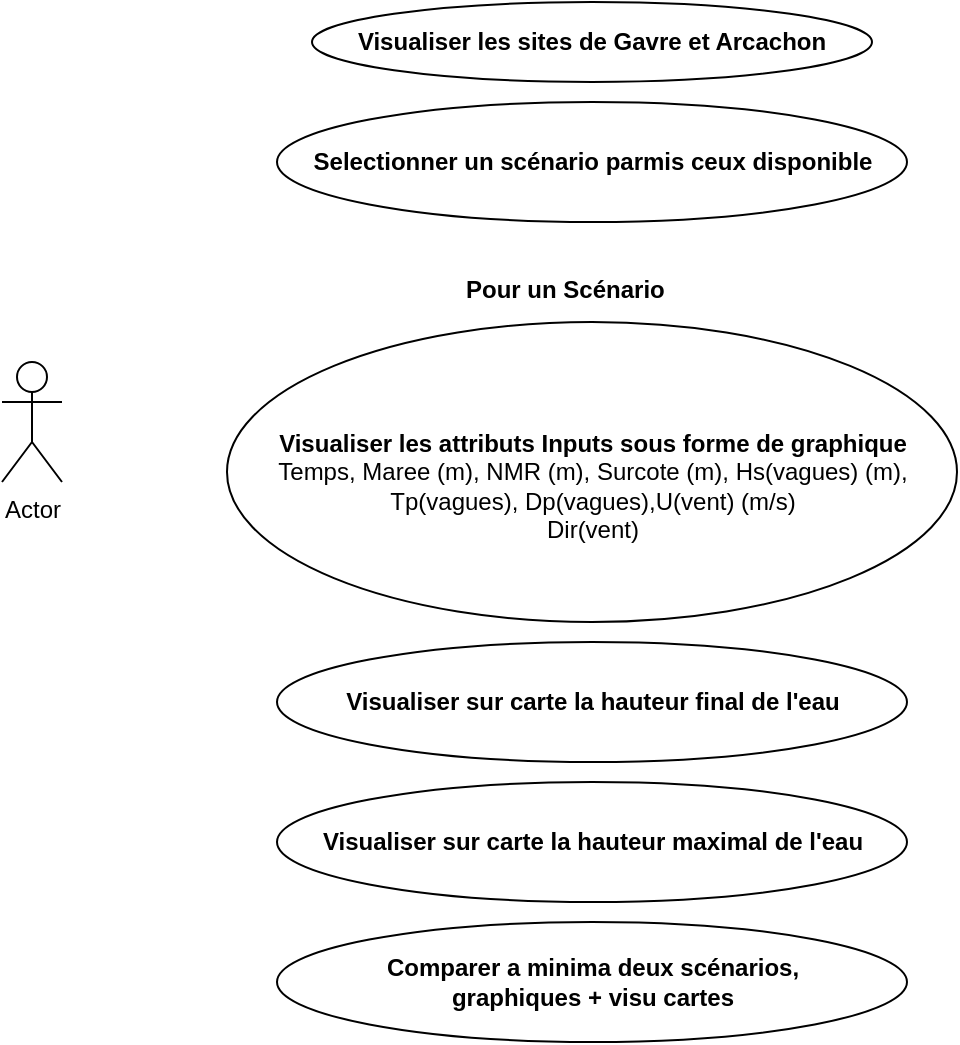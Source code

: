 <mxfile version="21.0.10" type="github" pages="5">
  <diagram id="yPDn8Lph00N95JW0atBV" name="user">
    <mxGraphModel dx="1733" dy="391" grid="1" gridSize="10" guides="1" tooltips="1" connect="1" arrows="1" fold="1" page="1" pageScale="1" pageWidth="827" pageHeight="1169" math="0" shadow="0">
      <root>
        <mxCell id="0" />
        <mxCell id="1" parent="0" />
        <mxCell id="eLYtYys3gFhz9bifagLl-1" value="Actor" style="shape=umlActor;verticalLabelPosition=bottom;verticalAlign=top;html=1;outlineConnect=0;" parent="1" vertex="1">
          <mxGeometry x="-780" y="210" width="30" height="60" as="geometry" />
        </mxCell>
        <mxCell id="Nc5_KZlm4uyUPGM0GwBJ-1" value="&lt;b&gt;Visualiser les sites de Gavre et Arcachon&lt;/b&gt;" style="ellipse;whiteSpace=wrap;html=1;" parent="1" vertex="1">
          <mxGeometry x="-625" y="30" width="280" height="40" as="geometry" />
        </mxCell>
        <mxCell id="z-hk673n-tnqEPXCckuk-1" value="&lt;b&gt;Selectionner un scénario parmis ceux disponible&lt;/b&gt;" style="ellipse;whiteSpace=wrap;html=1;" parent="1" vertex="1">
          <mxGeometry x="-642.5" y="80" width="315" height="60" as="geometry" />
        </mxCell>
        <mxCell id="z-hk673n-tnqEPXCckuk-2" value="&lt;div&gt;&lt;br&gt;&lt;/div&gt;&lt;div&gt;&lt;b&gt;Visualiser les attributs Inputs sous forme de graphique &lt;/b&gt;&lt;br&gt;&lt;/div&gt;&lt;div&gt;Temps, Maree (m), NMR (m), Surcote (m), Hs(vagues) (m), Tp(vagues), Dp(vagues),U(vent) (m/s)&lt;br&gt;Dir(vent)&lt;br&gt;&lt;/div&gt;" style="ellipse;whiteSpace=wrap;html=1;" parent="1" vertex="1">
          <mxGeometry x="-667.5" y="190" width="365" height="150" as="geometry" />
        </mxCell>
        <mxCell id="z-hk673n-tnqEPXCckuk-3" value="&lt;div&gt;&lt;b&gt;Visualiser sur carte la hauteur final de l&#39;eau &lt;/b&gt;&lt;/div&gt;" style="ellipse;whiteSpace=wrap;html=1;" parent="1" vertex="1">
          <mxGeometry x="-642.5" y="350" width="315" height="60" as="geometry" />
        </mxCell>
        <mxCell id="z-hk673n-tnqEPXCckuk-4" value="&lt;div&gt;&lt;b&gt;Visualiser sur carte la hauteur maximal de l&#39;eau &lt;/b&gt;&lt;/div&gt;" style="ellipse;whiteSpace=wrap;html=1;" parent="1" vertex="1">
          <mxGeometry x="-642.5" y="420" width="315" height="60" as="geometry" />
        </mxCell>
        <mxCell id="z-hk673n-tnqEPXCckuk-5" value="&lt;div&gt;&lt;b&gt;Pour un Scénario&lt;/b&gt;&lt;/div&gt;" style="text;whiteSpace=wrap;html=1;" parent="1" vertex="1">
          <mxGeometry x="-550" y="160" width="130" height="40" as="geometry" />
        </mxCell>
        <mxCell id="z-hk673n-tnqEPXCckuk-6" value="&lt;div&gt;&lt;b&gt;Comparer a minima deux scénarios,&lt;/b&gt;&lt;/div&gt;&lt;div&gt;&lt;b&gt;graphiques + visu cartes&lt;br&gt;&lt;/b&gt;&lt;/div&gt;" style="ellipse;whiteSpace=wrap;html=1;" parent="1" vertex="1">
          <mxGeometry x="-642.5" y="490" width="315" height="60" as="geometry" />
        </mxCell>
      </root>
    </mxGraphModel>
  </diagram>
  <diagram id="C5RBs43oDa-KdzZeNtuy" name="class">
    <mxGraphModel dx="1733" dy="391" grid="1" gridSize="10" guides="1" tooltips="1" connect="1" arrows="1" fold="1" page="1" pageScale="1" pageWidth="827" pageHeight="1169" math="0" shadow="0">
      <root>
        <mxCell id="WIyWlLk6GJQsqaUBKTNV-0" />
        <mxCell id="WIyWlLk6GJQsqaUBKTNV-1" parent="WIyWlLk6GJQsqaUBKTNV-0" />
        <mxCell id="DztwkjnsRrXzU0sbATDb-0" value="OLViewer" style="swimlane;fontStyle=1;align=center;verticalAlign=top;childLayout=stackLayout;horizontal=1;startSize=26;horizontalStack=0;resizeParent=1;resizeParentMax=0;resizeLast=0;collapsible=1;marginBottom=0;whiteSpace=wrap;html=1;" parent="WIyWlLk6GJQsqaUBKTNV-1" vertex="1">
          <mxGeometry x="-790" y="30" width="160" height="190" as="geometry" />
        </mxCell>
        <mxCell id="DztwkjnsRrXzU0sbATDb-5" value="&lt;div&gt;+ width&lt;br&gt;&lt;/div&gt;&lt;div&gt;&lt;br&gt;&lt;/div&gt;" style="text;strokeColor=none;fillColor=none;align=left;verticalAlign=top;spacingLeft=4;spacingRight=4;overflow=hidden;rotatable=0;points=[[0,0.5],[1,0.5]];portConstraint=eastwest;whiteSpace=wrap;html=1;" parent="DztwkjnsRrXzU0sbATDb-0" vertex="1">
          <mxGeometry y="26" width="160" height="26" as="geometry" />
        </mxCell>
        <mxCell id="DztwkjnsRrXzU0sbATDb-6" value="&lt;div&gt;+ height&lt;/div&gt;&lt;div&gt;&lt;br&gt;&lt;/div&gt;" style="text;strokeColor=none;fillColor=none;align=left;verticalAlign=top;spacingLeft=4;spacingRight=4;overflow=hidden;rotatable=0;points=[[0,0.5],[1,0.5]];portConstraint=eastwest;whiteSpace=wrap;html=1;" parent="DztwkjnsRrXzU0sbATDb-0" vertex="1">
          <mxGeometry y="52" width="160" height="26" as="geometry" />
        </mxCell>
        <mxCell id="DztwkjnsRrXzU0sbATDb-7" value="&lt;div&gt;+ center&lt;br&gt;&lt;/div&gt;&lt;div&gt;&lt;br&gt;&lt;/div&gt;" style="text;strokeColor=none;fillColor=none;align=left;verticalAlign=top;spacingLeft=4;spacingRight=4;overflow=hidden;rotatable=0;points=[[0,0.5],[1,0.5]];portConstraint=eastwest;whiteSpace=wrap;html=1;" parent="DztwkjnsRrXzU0sbATDb-0" vertex="1">
          <mxGeometry y="78" width="160" height="26" as="geometry" />
        </mxCell>
        <mxCell id="DztwkjnsRrXzU0sbATDb-8" value="&lt;div&gt;+ zoom&lt;br&gt;&lt;/div&gt;&lt;div&gt;&lt;br&gt;&lt;/div&gt;" style="text;strokeColor=none;fillColor=none;align=left;verticalAlign=top;spacingLeft=4;spacingRight=4;overflow=hidden;rotatable=0;points=[[0,0.5],[1,0.5]];portConstraint=eastwest;whiteSpace=wrap;html=1;" parent="DztwkjnsRrXzU0sbATDb-0" vertex="1">
          <mxGeometry y="104" width="160" height="26" as="geometry" />
        </mxCell>
        <mxCell id="DztwkjnsRrXzU0sbATDb-1" value="&lt;div&gt;+ style&lt;br&gt;&lt;/div&gt;&lt;div&gt;&lt;br&gt;&lt;/div&gt;" style="text;strokeColor=none;fillColor=none;align=left;verticalAlign=top;spacingLeft=4;spacingRight=4;overflow=hidden;rotatable=0;points=[[0,0.5],[1,0.5]];portConstraint=eastwest;whiteSpace=wrap;html=1;" parent="DztwkjnsRrXzU0sbATDb-0" vertex="1">
          <mxGeometry y="130" width="160" height="26" as="geometry" />
        </mxCell>
        <mxCell id="DztwkjnsRrXzU0sbATDb-2" value="" style="line;strokeWidth=1;fillColor=none;align=left;verticalAlign=middle;spacingTop=-1;spacingLeft=3;spacingRight=3;rotatable=0;labelPosition=right;points=[];portConstraint=eastwest;strokeColor=inherit;" parent="DztwkjnsRrXzU0sbATDb-0" vertex="1">
          <mxGeometry y="156" width="160" height="8" as="geometry" />
        </mxCell>
        <mxCell id="DztwkjnsRrXzU0sbATDb-3" value="- initOL" style="text;strokeColor=none;fillColor=none;align=left;verticalAlign=top;spacingLeft=4;spacingRight=4;overflow=hidden;rotatable=0;points=[[0,0.5],[1,0.5]];portConstraint=eastwest;whiteSpace=wrap;html=1;" parent="DztwkjnsRrXzU0sbATDb-0" vertex="1">
          <mxGeometry y="164" width="160" height="26" as="geometry" />
        </mxCell>
        <mxCell id="DztwkjnsRrXzU0sbATDb-9" value="VTController" style="swimlane;fontStyle=1;align=center;verticalAlign=top;childLayout=stackLayout;horizontal=1;startSize=26;horizontalStack=0;resizeParent=1;resizeParentMax=0;resizeLast=0;collapsible=1;marginBottom=0;whiteSpace=wrap;html=1;" parent="WIyWlLk6GJQsqaUBKTNV-1" vertex="1">
          <mxGeometry x="-610" y="30" width="160" height="268" as="geometry" />
        </mxCell>
        <mxCell id="DztwkjnsRrXzU0sbATDb-13" value="&lt;div&gt;+ width&lt;br&gt;&lt;/div&gt;&lt;div&gt;&lt;br&gt;&lt;/div&gt;" style="text;strokeColor=none;fillColor=none;align=left;verticalAlign=top;spacingLeft=4;spacingRight=4;overflow=hidden;rotatable=0;points=[[0,0.5],[1,0.5]];portConstraint=eastwest;whiteSpace=wrap;html=1;" parent="DztwkjnsRrXzU0sbATDb-9" vertex="1">
          <mxGeometry y="26" width="160" height="26" as="geometry" />
        </mxCell>
        <mxCell id="DztwkjnsRrXzU0sbATDb-17" value="&lt;div&gt;+ height&lt;/div&gt;&lt;div&gt;&lt;br&gt;&lt;/div&gt;" style="text;strokeColor=none;fillColor=none;align=left;verticalAlign=top;spacingLeft=4;spacingRight=4;overflow=hidden;rotatable=0;points=[[0,0.5],[1,0.5]];portConstraint=eastwest;whiteSpace=wrap;html=1;" parent="DztwkjnsRrXzU0sbATDb-9" vertex="1">
          <mxGeometry y="52" width="160" height="26" as="geometry" />
        </mxCell>
        <mxCell id="DztwkjnsRrXzU0sbATDb-16" value="&lt;div&gt;+ center&lt;br&gt;&lt;/div&gt;&lt;div&gt;&lt;br&gt;&lt;/div&gt;" style="text;strokeColor=none;fillColor=none;align=left;verticalAlign=top;spacingLeft=4;spacingRight=4;overflow=hidden;rotatable=0;points=[[0,0.5],[1,0.5]];portConstraint=eastwest;whiteSpace=wrap;html=1;" parent="DztwkjnsRrXzU0sbATDb-9" vertex="1">
          <mxGeometry y="78" width="160" height="26" as="geometry" />
        </mxCell>
        <mxCell id="DztwkjnsRrXzU0sbATDb-15" value="&lt;div&gt;+ zoom&lt;br&gt;&lt;/div&gt;&lt;div&gt;&lt;br&gt;&lt;/div&gt;" style="text;strokeColor=none;fillColor=none;align=left;verticalAlign=top;spacingLeft=4;spacingRight=4;overflow=hidden;rotatable=0;points=[[0,0.5],[1,0.5]];portConstraint=eastwest;whiteSpace=wrap;html=1;" parent="DztwkjnsRrXzU0sbATDb-9" vertex="1">
          <mxGeometry y="104" width="160" height="26" as="geometry" />
        </mxCell>
        <mxCell id="DztwkjnsRrXzU0sbATDb-14" value="&lt;div&gt;+ style&lt;br&gt;&lt;/div&gt;&lt;div&gt;&lt;br&gt;&lt;/div&gt;" style="text;strokeColor=none;fillColor=none;align=left;verticalAlign=top;spacingLeft=4;spacingRight=4;overflow=hidden;rotatable=0;points=[[0,0.5],[1,0.5]];portConstraint=eastwest;whiteSpace=wrap;html=1;" parent="DztwkjnsRrXzU0sbATDb-9" vertex="1">
          <mxGeometry y="130" width="160" height="26" as="geometry" />
        </mxCell>
        <mxCell id="DztwkjnsRrXzU0sbATDb-20" value="&lt;div&gt;+ renderMode&lt;br&gt;&lt;/div&gt;&lt;div&gt;&lt;br&gt;&lt;/div&gt;" style="text;strokeColor=none;fillColor=none;align=left;verticalAlign=top;spacingLeft=4;spacingRight=4;overflow=hidden;rotatable=0;points=[[0,0.5],[1,0.5]];portConstraint=eastwest;whiteSpace=wrap;html=1;" parent="DztwkjnsRrXzU0sbATDb-9" vertex="1">
          <mxGeometry y="156" width="160" height="26" as="geometry" />
        </mxCell>
        <mxCell id="DztwkjnsRrXzU0sbATDb-21" value="&lt;div&gt;+ layers&lt;br&gt;&lt;/div&gt;&lt;div&gt;&lt;br&gt;&lt;/div&gt;" style="text;strokeColor=none;fillColor=none;align=left;verticalAlign=top;spacingLeft=4;spacingRight=4;overflow=hidden;rotatable=0;points=[[0,0.5],[1,0.5]];portConstraint=eastwest;whiteSpace=wrap;html=1;" parent="DztwkjnsRrXzU0sbATDb-9" vertex="1">
          <mxGeometry y="182" width="160" height="26" as="geometry" />
        </mxCell>
        <mxCell id="DztwkjnsRrXzU0sbATDb-19" value="&lt;div&gt;+ tileZoom&lt;br&gt;&lt;/div&gt;&lt;div&gt;&lt;br&gt;&lt;/div&gt;" style="text;strokeColor=none;fillColor=none;align=left;verticalAlign=top;spacingLeft=4;spacingRight=4;overflow=hidden;rotatable=0;points=[[0,0.5],[1,0.5]];portConstraint=eastwest;whiteSpace=wrap;html=1;" parent="DztwkjnsRrXzU0sbATDb-9" vertex="1">
          <mxGeometry y="208" width="160" height="26" as="geometry" />
        </mxCell>
        <mxCell id="DztwkjnsRrXzU0sbATDb-11" value="" style="line;strokeWidth=1;fillColor=none;align=left;verticalAlign=middle;spacingTop=-1;spacingLeft=3;spacingRight=3;rotatable=0;labelPosition=right;points=[];portConstraint=eastwest;strokeColor=inherit;" parent="DztwkjnsRrXzU0sbATDb-9" vertex="1">
          <mxGeometry y="234" width="160" height="8" as="geometry" />
        </mxCell>
        <mxCell id="DztwkjnsRrXzU0sbATDb-12" value="+ init" style="text;strokeColor=none;fillColor=none;align=left;verticalAlign=top;spacingLeft=4;spacingRight=4;overflow=hidden;rotatable=0;points=[[0,0.5],[1,0.5]];portConstraint=eastwest;whiteSpace=wrap;html=1;" parent="DztwkjnsRrXzU0sbATDb-9" vertex="1">
          <mxGeometry y="242" width="160" height="26" as="geometry" />
        </mxCell>
        <mxCell id="DztwkjnsRrXzU0sbATDb-22" value="VTThreeViewer" style="swimlane;fontStyle=1;align=center;verticalAlign=top;childLayout=stackLayout;horizontal=1;startSize=26;horizontalStack=0;resizeParent=1;resizeParentMax=0;resizeLast=0;collapsible=1;marginBottom=0;whiteSpace=wrap;html=1;" parent="WIyWlLk6GJQsqaUBKTNV-1" vertex="1">
          <mxGeometry x="-430" y="30" width="200" height="450" as="geometry" />
        </mxCell>
        <mxCell id="DztwkjnsRrXzU0sbATDb-23" value="&lt;div&gt;+ width&lt;br&gt;&lt;/div&gt;&lt;div&gt;&lt;br&gt;&lt;/div&gt;" style="text;strokeColor=none;fillColor=none;align=left;verticalAlign=top;spacingLeft=4;spacingRight=4;overflow=hidden;rotatable=0;points=[[0,0.5],[1,0.5]];portConstraint=eastwest;whiteSpace=wrap;html=1;" parent="DztwkjnsRrXzU0sbATDb-22" vertex="1">
          <mxGeometry y="26" width="200" height="26" as="geometry" />
        </mxCell>
        <mxCell id="DztwkjnsRrXzU0sbATDb-24" value="&lt;div&gt;+ height&lt;/div&gt;&lt;div&gt;&lt;br&gt;&lt;/div&gt;" style="text;strokeColor=none;fillColor=none;align=left;verticalAlign=top;spacingLeft=4;spacingRight=4;overflow=hidden;rotatable=0;points=[[0,0.5],[1,0.5]];portConstraint=eastwest;whiteSpace=wrap;html=1;" parent="DztwkjnsRrXzU0sbATDb-22" vertex="1">
          <mxGeometry y="52" width="200" height="26" as="geometry" />
        </mxCell>
        <mxCell id="DztwkjnsRrXzU0sbATDb-25" value="&lt;div&gt;+ zoomFactor&lt;br&gt;&lt;/div&gt;&lt;div&gt;&lt;br&gt;&lt;/div&gt;" style="text;strokeColor=none;fillColor=none;align=left;verticalAlign=top;spacingLeft=4;spacingRight=4;overflow=hidden;rotatable=0;points=[[0,0.5],[1,0.5]];portConstraint=eastwest;whiteSpace=wrap;html=1;" parent="DztwkjnsRrXzU0sbATDb-22" vertex="1">
          <mxGeometry y="78" width="200" height="26" as="geometry" />
        </mxCell>
        <mxCell id="DztwkjnsRrXzU0sbATDb-26" value="&lt;div&gt;+ zoomEnabled&lt;br&gt;&lt;/div&gt;&lt;div&gt;&lt;br&gt;&lt;/div&gt;" style="text;strokeColor=none;fillColor=none;align=left;verticalAlign=top;spacingLeft=4;spacingRight=4;overflow=hidden;rotatable=0;points=[[0,0.5],[1,0.5]];portConstraint=eastwest;whiteSpace=wrap;html=1;" parent="DztwkjnsRrXzU0sbATDb-22" vertex="1">
          <mxGeometry y="104" width="200" height="26" as="geometry" />
        </mxCell>
        <mxCell id="DztwkjnsRrXzU0sbATDb-27" value="&lt;div&gt;+ mapCenter&lt;br&gt;&lt;/div&gt;&lt;div&gt;&lt;br&gt;&lt;/div&gt;" style="text;strokeColor=none;fillColor=none;align=left;verticalAlign=top;spacingLeft=4;spacingRight=4;overflow=hidden;rotatable=0;points=[[0,0.5],[1,0.5]];portConstraint=eastwest;whiteSpace=wrap;html=1;" parent="DztwkjnsRrXzU0sbATDb-22" vertex="1">
          <mxGeometry y="130" width="200" height="26" as="geometry" />
        </mxCell>
        <mxCell id="DztwkjnsRrXzU0sbATDb-31" value="" style="line;strokeWidth=1;fillColor=none;align=left;verticalAlign=middle;spacingTop=-1;spacingLeft=3;spacingRight=3;rotatable=0;labelPosition=right;points=[];portConstraint=eastwest;strokeColor=inherit;" parent="DztwkjnsRrXzU0sbATDb-22" vertex="1">
          <mxGeometry y="156" width="200" height="8" as="geometry" />
        </mxCell>
        <mxCell id="DztwkjnsRrXzU0sbATDb-32" value="&lt;div&gt;- initThree&lt;/div&gt;&lt;div&gt;&lt;br&gt;&lt;/div&gt;&lt;div&gt;&lt;br&gt;&lt;/div&gt;" style="text;strokeColor=none;fillColor=none;align=left;verticalAlign=top;spacingLeft=4;spacingRight=4;overflow=hidden;rotatable=0;points=[[0,0.5],[1,0.5]];portConstraint=eastwest;whiteSpace=wrap;html=1;" parent="DztwkjnsRrXzU0sbATDb-22" vertex="1">
          <mxGeometry y="164" width="200" height="26" as="geometry" />
        </mxCell>
        <mxCell id="DztwkjnsRrXzU0sbATDb-33" value="&lt;div&gt;- animate&lt;br&gt;&lt;/div&gt;&lt;div&gt;&lt;br&gt;&lt;/div&gt;&lt;div&gt;&lt;br&gt;&lt;/div&gt;" style="text;strokeColor=none;fillColor=none;align=left;verticalAlign=top;spacingLeft=4;spacingRight=4;overflow=hidden;rotatable=0;points=[[0,0.5],[1,0.5]];portConstraint=eastwest;whiteSpace=wrap;html=1;" parent="DztwkjnsRrXzU0sbATDb-22" vertex="1">
          <mxGeometry y="190" width="200" height="26" as="geometry" />
        </mxCell>
        <mxCell id="DztwkjnsRrXzU0sbATDb-34" value="&lt;div&gt;- enableOrbitControls&lt;br&gt;&lt;/div&gt;&lt;div&gt;&lt;br&gt;&lt;/div&gt;&lt;div&gt;&lt;br&gt;&lt;/div&gt;" style="text;strokeColor=none;fillColor=none;align=left;verticalAlign=top;spacingLeft=4;spacingRight=4;overflow=hidden;rotatable=0;points=[[0,0.5],[1,0.5]];portConstraint=eastwest;whiteSpace=wrap;html=1;" parent="DztwkjnsRrXzU0sbATDb-22" vertex="1">
          <mxGeometry y="216" width="200" height="26" as="geometry" />
        </mxCell>
        <mxCell id="DztwkjnsRrXzU0sbATDb-35" value="&lt;div&gt;- disableOrbitControls&lt;/div&gt;&lt;div&gt;&lt;br&gt;&lt;/div&gt;&lt;div&gt;&lt;br&gt;&lt;/div&gt;" style="text;strokeColor=none;fillColor=none;align=left;verticalAlign=top;spacingLeft=4;spacingRight=4;overflow=hidden;rotatable=0;points=[[0,0.5],[1,0.5]];portConstraint=eastwest;whiteSpace=wrap;html=1;" parent="DztwkjnsRrXzU0sbATDb-22" vertex="1">
          <mxGeometry y="242" width="200" height="26" as="geometry" />
        </mxCell>
        <mxCell id="DztwkjnsRrXzU0sbATDb-36" value="&lt;div&gt;- setPlaneTexture &lt;br&gt;&lt;/div&gt;&lt;div&gt;&lt;br&gt;&lt;/div&gt;&lt;div&gt;&lt;br&gt;&lt;/div&gt;" style="text;strokeColor=none;fillColor=none;align=left;verticalAlign=top;spacingLeft=4;spacingRight=4;overflow=hidden;rotatable=0;points=[[0,0.5],[1,0.5]];portConstraint=eastwest;whiteSpace=wrap;html=1;" parent="DztwkjnsRrXzU0sbATDb-22" vertex="1">
          <mxGeometry y="268" width="200" height="26" as="geometry" />
        </mxCell>
        <mxCell id="DztwkjnsRrXzU0sbATDb-38" value="&lt;div&gt;- addTestBox &lt;br&gt;&lt;/div&gt;&lt;div&gt;&lt;br&gt;&lt;/div&gt;&lt;div&gt;&lt;br&gt;&lt;/div&gt;" style="text;strokeColor=none;fillColor=none;align=left;verticalAlign=top;spacingLeft=4;spacingRight=4;overflow=hidden;rotatable=0;points=[[0,0.5],[1,0.5]];portConstraint=eastwest;whiteSpace=wrap;html=1;" parent="DztwkjnsRrXzU0sbATDb-22" vertex="1">
          <mxGeometry y="294" width="200" height="26" as="geometry" />
        </mxCell>
        <mxCell id="DztwkjnsRrXzU0sbATDb-39" value="&lt;div&gt;- addFeatures&lt;br&gt;&lt;/div&gt;&lt;div&gt;&lt;br&gt;&lt;/div&gt;&lt;div&gt;&lt;br&gt;&lt;/div&gt;" style="text;strokeColor=none;fillColor=none;align=left;verticalAlign=top;spacingLeft=4;spacingRight=4;overflow=hidden;rotatable=0;points=[[0,0.5],[1,0.5]];portConstraint=eastwest;whiteSpace=wrap;html=1;" parent="DztwkjnsRrXzU0sbATDb-22" vertex="1">
          <mxGeometry y="320" width="200" height="26" as="geometry" />
        </mxCell>
        <mxCell id="DztwkjnsRrXzU0sbATDb-40" value="&lt;div&gt;- createGeometryForMergedMesh&lt;br&gt;&lt;/div&gt;&lt;div&gt;&lt;br&gt;&lt;/div&gt;&lt;div&gt;&lt;br&gt;&lt;/div&gt;" style="text;strokeColor=none;fillColor=none;align=left;verticalAlign=top;spacingLeft=4;spacingRight=4;overflow=hidden;rotatable=0;points=[[0,0.5],[1,0.5]];portConstraint=eastwest;whiteSpace=wrap;html=1;" parent="DztwkjnsRrXzU0sbATDb-22" vertex="1">
          <mxGeometry y="346" width="200" height="26" as="geometry" />
        </mxCell>
        <mxCell id="DztwkjnsRrXzU0sbATDb-43" value="- addFeature" style="text;strokeColor=none;fillColor=none;align=left;verticalAlign=top;spacingLeft=4;spacingRight=4;overflow=hidden;rotatable=0;points=[[0,0.5],[1,0.5]];portConstraint=eastwest;whiteSpace=wrap;html=1;" parent="DztwkjnsRrXzU0sbATDb-22" vertex="1">
          <mxGeometry y="372" width="200" height="26" as="geometry" />
        </mxCell>
        <mxCell id="DztwkjnsRrXzU0sbATDb-44" value="- addHemisphereLights2" style="text;strokeColor=none;fillColor=none;align=left;verticalAlign=top;spacingLeft=4;spacingRight=4;overflow=hidden;rotatable=0;points=[[0,0.5],[1,0.5]];portConstraint=eastwest;whiteSpace=wrap;html=1;" parent="DztwkjnsRrXzU0sbATDb-22" vertex="1">
          <mxGeometry y="398" width="200" height="26" as="geometry" />
        </mxCell>
        <mxCell id="DztwkjnsRrXzU0sbATDb-45" value="- doubleClick(event)" style="text;strokeColor=none;fillColor=none;align=left;verticalAlign=top;spacingLeft=4;spacingRight=4;overflow=hidden;rotatable=0;points=[[0,0.5],[1,0.5]];portConstraint=eastwest;whiteSpace=wrap;html=1;" parent="DztwkjnsRrXzU0sbATDb-22" vertex="1">
          <mxGeometry y="424" width="200" height="26" as="geometry" />
        </mxCell>
        <mxCell id="W0rFrK2OfOktocFDs25c-0" value="Scenario" style="swimlane;fontStyle=1;align=center;verticalAlign=top;childLayout=stackLayout;horizontal=1;startSize=26;horizontalStack=0;resizeParent=1;resizeParentMax=0;resizeLast=0;collapsible=1;marginBottom=0;whiteSpace=wrap;html=1;" parent="WIyWlLk6GJQsqaUBKTNV-1" vertex="1">
          <mxGeometry x="-190" y="30" width="160" height="294" as="geometry" />
        </mxCell>
        <mxCell id="W0rFrK2OfOktocFDs25c-1" value="&lt;div&gt;+ Date[]&lt;br&gt;&lt;/div&gt;&lt;div&gt;&lt;br&gt;&lt;/div&gt;" style="text;strokeColor=none;fillColor=none;align=left;verticalAlign=top;spacingLeft=4;spacingRight=4;overflow=hidden;rotatable=0;points=[[0,0.5],[1,0.5]];portConstraint=eastwest;whiteSpace=wrap;html=1;" parent="W0rFrK2OfOktocFDs25c-0" vertex="1">
          <mxGeometry y="26" width="160" height="26" as="geometry" />
        </mxCell>
        <mxCell id="W0rFrK2OfOktocFDs25c-2" value="&lt;div&gt;+ Maree[] &lt;br&gt;&lt;/div&gt;&lt;div&gt;&lt;br&gt;&lt;/div&gt;" style="text;strokeColor=none;fillColor=none;align=left;verticalAlign=top;spacingLeft=4;spacingRight=4;overflow=hidden;rotatable=0;points=[[0,0.5],[1,0.5]];portConstraint=eastwest;whiteSpace=wrap;html=1;" parent="W0rFrK2OfOktocFDs25c-0" vertex="1">
          <mxGeometry y="52" width="160" height="26" as="geometry" />
        </mxCell>
        <mxCell id="W0rFrK2OfOktocFDs25c-3" value="&lt;div&gt;+ NMR[]&lt;br&gt;&lt;/div&gt;&lt;div&gt;&lt;br&gt;&lt;/div&gt;" style="text;strokeColor=none;fillColor=none;align=left;verticalAlign=top;spacingLeft=4;spacingRight=4;overflow=hidden;rotatable=0;points=[[0,0.5],[1,0.5]];portConstraint=eastwest;whiteSpace=wrap;html=1;" parent="W0rFrK2OfOktocFDs25c-0" vertex="1">
          <mxGeometry y="78" width="160" height="26" as="geometry" />
        </mxCell>
        <mxCell id="W0rFrK2OfOktocFDs25c-4" value="&lt;div&gt;+ Surcote[]&lt;br&gt;&lt;/div&gt;&lt;div&gt;&lt;br&gt;&lt;/div&gt;" style="text;strokeColor=none;fillColor=none;align=left;verticalAlign=top;spacingLeft=4;spacingRight=4;overflow=hidden;rotatable=0;points=[[0,0.5],[1,0.5]];portConstraint=eastwest;whiteSpace=wrap;html=1;" parent="W0rFrK2OfOktocFDs25c-0" vertex="1">
          <mxGeometry y="104" width="160" height="26" as="geometry" />
        </mxCell>
        <mxCell id="W0rFrK2OfOktocFDs25c-5" value="&lt;div&gt;+ Hauteur_vague[]&lt;br&gt;&lt;/div&gt;&lt;div&gt;&lt;br&gt;&lt;/div&gt;" style="text;strokeColor=none;fillColor=none;align=left;verticalAlign=top;spacingLeft=4;spacingRight=4;overflow=hidden;rotatable=0;points=[[0,0.5],[1,0.5]];portConstraint=eastwest;whiteSpace=wrap;html=1;" parent="W0rFrK2OfOktocFDs25c-0" vertex="1">
          <mxGeometry y="130" width="160" height="26" as="geometry" />
        </mxCell>
        <mxCell id="W0rFrK2OfOktocFDs25c-11" value="&lt;div&gt;+ Periode_vague[]&lt;br&gt;&lt;/div&gt;&lt;div&gt;&lt;br&gt;&lt;/div&gt;" style="text;strokeColor=none;fillColor=none;align=left;verticalAlign=top;spacingLeft=4;spacingRight=4;overflow=hidden;rotatable=0;points=[[0,0.5],[1,0.5]];portConstraint=eastwest;whiteSpace=wrap;html=1;" parent="W0rFrK2OfOktocFDs25c-0" vertex="1">
          <mxGeometry y="156" width="160" height="26" as="geometry" />
        </mxCell>
        <mxCell id="W0rFrK2OfOktocFDs25c-13" value="&lt;div&gt;+ Celerité_vague[]&lt;br&gt;&lt;/div&gt;&lt;div&gt;&lt;br&gt;&lt;/div&gt;" style="text;strokeColor=none;fillColor=none;align=left;verticalAlign=top;spacingLeft=4;spacingRight=4;overflow=hidden;rotatable=0;points=[[0,0.5],[1,0.5]];portConstraint=eastwest;whiteSpace=wrap;html=1;" parent="W0rFrK2OfOktocFDs25c-0" vertex="1">
          <mxGeometry y="182" width="160" height="26" as="geometry" />
        </mxCell>
        <mxCell id="W0rFrK2OfOktocFDs25c-12" value="&lt;div&gt;+ v_vent[]&lt;br&gt;&lt;/div&gt;&lt;div&gt;&lt;br&gt;&lt;/div&gt;" style="text;strokeColor=none;fillColor=none;align=left;verticalAlign=top;spacingLeft=4;spacingRight=4;overflow=hidden;rotatable=0;points=[[0,0.5],[1,0.5]];portConstraint=eastwest;whiteSpace=wrap;html=1;" parent="W0rFrK2OfOktocFDs25c-0" vertex="1">
          <mxGeometry y="208" width="160" height="26" as="geometry" />
        </mxCell>
        <mxCell id="W0rFrK2OfOktocFDs25c-14" value="&lt;div&gt;+ dir_vent[]&lt;br&gt;&lt;/div&gt;&lt;div&gt;&lt;br&gt;&lt;/div&gt;" style="text;strokeColor=none;fillColor=none;align=left;verticalAlign=top;spacingLeft=4;spacingRight=4;overflow=hidden;rotatable=0;points=[[0,0.5],[1,0.5]];portConstraint=eastwest;whiteSpace=wrap;html=1;" parent="W0rFrK2OfOktocFDs25c-0" vertex="1">
          <mxGeometry y="234" width="160" height="26" as="geometry" />
        </mxCell>
        <mxCell id="W0rFrK2OfOktocFDs25c-6" value="" style="line;strokeWidth=1;fillColor=none;align=left;verticalAlign=middle;spacingTop=-1;spacingLeft=3;spacingRight=3;rotatable=0;labelPosition=right;points=[];portConstraint=eastwest;strokeColor=inherit;" parent="W0rFrK2OfOktocFDs25c-0" vertex="1">
          <mxGeometry y="260" width="160" height="8" as="geometry" />
        </mxCell>
        <mxCell id="W0rFrK2OfOktocFDs25c-7" value="- " style="text;strokeColor=none;fillColor=none;align=left;verticalAlign=top;spacingLeft=4;spacingRight=4;overflow=hidden;rotatable=0;points=[[0,0.5],[1,0.5]];portConstraint=eastwest;whiteSpace=wrap;html=1;" parent="W0rFrK2OfOktocFDs25c-0" vertex="1">
          <mxGeometry y="268" width="160" height="26" as="geometry" />
        </mxCell>
      </root>
    </mxGraphModel>
  </diagram>
  <diagram id="ErkZ7q_vfFDCJ0xRspbW" name="composants">
    <mxGraphModel dx="906" dy="391" grid="1" gridSize="10" guides="1" tooltips="1" connect="1" arrows="1" fold="1" page="1" pageScale="1" pageWidth="827" pageHeight="1169" math="0" shadow="0">
      <root>
        <mxCell id="0" />
        <mxCell id="1" parent="0" />
      </root>
    </mxGraphModel>
  </diagram>
  <diagram id="umU2Fgj9eNU6dFIHu-K8" name="etat_actuel_code">
    <mxGraphModel dx="906" dy="391" grid="1" gridSize="10" guides="1" tooltips="1" connect="1" arrows="1" fold="1" page="1" pageScale="1" pageWidth="827" pageHeight="1169" math="0" shadow="0">
      <root>
        <mxCell id="0" />
        <mxCell id="1" parent="0" />
        <mxCell id="QvaDT9171JFbQYCve6HF-1" value="carte index.html" style="rounded=0;whiteSpace=wrap;html=1;fillColor=#F19C99;" parent="1" vertex="1">
          <mxGeometry x="120" y="20" width="580" height="350" as="geometry" />
        </mxCell>
        <mxCell id="L2Wl9pORd9BPAuzbPW3P-1" value="1 option carte" style="whiteSpace=wrap;html=1;" parent="1" vertex="1">
          <mxGeometry x="707" y="180" width="120" height="60" as="geometry" />
        </mxCell>
        <mxCell id="L2Wl9pORd9BPAuzbPW3P-2" value="0 composants" style="whiteSpace=wrap;html=1;" parent="1" vertex="1">
          <mxGeometry x="707" y="110" width="120" height="60" as="geometry" />
        </mxCell>
        <mxCell id="L2Wl9pORd9BPAuzbPW3P-3" value="0 route" style="whiteSpace=wrap;html=1;" parent="1" vertex="1">
          <mxGeometry x="707" y="250" width="120" height="60" as="geometry" />
        </mxCell>
        <mxCell id="aoqrGffB-7ZB_uZxoAAC-1" value="VERT = reutilisable, ROUGE = code dur" style="text;html=1;strokeColor=none;fillColor=none;align=center;verticalAlign=middle;whiteSpace=wrap;rounded=0;" vertex="1" parent="1">
          <mxGeometry x="150" y="380" width="255" height="30" as="geometry" />
        </mxCell>
      </root>
    </mxGraphModel>
  </diagram>
  <diagram id="V0l2gZ4VkTd2G1OGc20p" name="Model site_SPA">
    <mxGraphModel dx="906" dy="391" grid="1" gridSize="10" guides="1" tooltips="1" connect="1" arrows="1" fold="1" page="1" pageScale="1" pageWidth="827" pageHeight="1169" math="0" shadow="0">
      <root>
        <mxCell id="0" />
        <mxCell id="1" parent="0" />
        <mxCell id="Szc1SLZackzF_OkUPsEf-1" value="" style="rounded=0;whiteSpace=wrap;html=1;fillColor=#F19C99;" parent="1" vertex="1">
          <mxGeometry x="120" y="20" width="580" height="350" as="geometry" />
        </mxCell>
        <mxCell id="Szc1SLZackzF_OkUPsEf-2" value="Echelle, coordonnees, orientation ..." style="rounded=0;whiteSpace=wrap;html=1;fillColor=#B9E0A5;" parent="1" vertex="1">
          <mxGeometry x="120" y="350" width="580" height="20" as="geometry" />
        </mxCell>
        <mxCell id="Szc1SLZackzF_OkUPsEf-3" value="" style="rounded=0;whiteSpace=wrap;html=1;fillColor=#B9E0A5;" parent="1" vertex="1">
          <mxGeometry x="120" y="20" width="580" height="40" as="geometry" />
        </mxCell>
        <mxCell id="Szc1SLZackzF_OkUPsEf-4" value="" style="rounded=0;whiteSpace=wrap;html=1;fillColor=#B9E0A5;" parent="1" vertex="1">
          <mxGeometry x="120" y="60" width="150" height="290" as="geometry" />
        </mxCell>
        <mxCell id="Szc1SLZackzF_OkUPsEf-5" value="&lt;b&gt;carte&lt;/b&gt;" style="text;html=1;strokeColor=none;fillColor=none;align=center;verticalAlign=middle;whiteSpace=wrap;rounded=0;" parent="1" vertex="1">
          <mxGeometry x="440" y="180" width="60" height="30" as="geometry" />
        </mxCell>
        <mxCell id="Szc1SLZackzF_OkUPsEf-6" value="&lt;b&gt;header&lt;/b&gt;" style="text;html=1;strokeColor=none;fillColor=none;align=center;verticalAlign=middle;whiteSpace=wrap;rounded=0;" parent="1" vertex="1">
          <mxGeometry x="430" y="25" width="60" height="30" as="geometry" />
        </mxCell>
        <mxCell id="Szc1SLZackzF_OkUPsEf-7" value="select scenario" style="rounded=1;whiteSpace=wrap;html=1;fillColor=#F19C99;" parent="1" vertex="1">
          <mxGeometry x="135" y="100" width="120" height="30" as="geometry" />
        </mxCell>
        <mxCell id="Szc1SLZackzF_OkUPsEf-8" value="G" style="rounded=1;whiteSpace=wrap;html=1;fillColor=#FF9696;arcSize=50;" parent="1" vertex="1">
          <mxGeometry x="610" y="25" width="30" height="30" as="geometry" />
        </mxCell>
        <mxCell id="Szc1SLZackzF_OkUPsEf-9" value="A" style="rounded=1;whiteSpace=wrap;html=1;fillColor=#FF9696;arcSize=50;" parent="1" vertex="1">
          <mxGeometry x="650" y="25" width="30" height="30" as="geometry" />
        </mxCell>
        <mxCell id="Szc1SLZackzF_OkUPsEf-14" value="graphique" style="whiteSpace=wrap;html=1;aspect=fixed;fillColor=#B9E0A5;" parent="1" vertex="1">
          <mxGeometry x="130" y="170" width="130" height="130" as="geometry" />
        </mxCell>
        <mxCell id="Szc1SLZackzF_OkUPsEf-15" value="params : a ,b,c,d,e,f,g" style="rounded=0;whiteSpace=wrap;html=1;fillColor=#B9E0A5;" parent="1" vertex="1">
          <mxGeometry x="135" y="140" width="120" height="20" as="geometry" />
        </mxCell>
        <mxCell id="Szc1SLZackzF_OkUPsEf-16" value="stat scenario" style="rounded=0;whiteSpace=wrap;html=1;fillColor=#B9E0A5;" parent="1" vertex="1">
          <mxGeometry x="135" y="310" width="120" height="30" as="geometry" />
        </mxCell>
        <mxCell id="Szc1SLZackzF_OkUPsEf-17" value="final" style="rounded=0;whiteSpace=wrap;html=1;fillColor=#B9E0A5;" parent="1" vertex="1">
          <mxGeometry x="590" y="320" width="40" height="20" as="geometry" />
        </mxCell>
        <mxCell id="Szc1SLZackzF_OkUPsEf-18" value="max" style="rounded=0;whiteSpace=wrap;html=1;fillColor=#B9E0A5;" parent="1" vertex="1">
          <mxGeometry x="645" y="320" width="40" height="20" as="geometry" />
        </mxCell>
        <mxCell id="ZW9609_EANCzJaFYF3xX-3" value="about project" style="rounded=1;whiteSpace=wrap;html=1;fillColor=#B9E0A5;" parent="1" vertex="1">
          <mxGeometry x="240" y="25" width="90" height="30" as="geometry" />
        </mxCell>
        <mxCell id="ZW9609_EANCzJaFYF3xX-4" value="NAME" style="text;html=1;strokeColor=none;fillColor=none;align=center;verticalAlign=middle;whiteSpace=wrap;rounded=0;" parent="1" vertex="1">
          <mxGeometry x="165" y="25" width="60" height="30" as="geometry" />
        </mxCell>
        <mxCell id="F8SbknrKbCtltTds2mek-1" value="&lt;b&gt;fenetre stat&lt;/b&gt;" style="text;html=1;strokeColor=none;fillColor=none;align=center;verticalAlign=middle;whiteSpace=wrap;rounded=0;" parent="1" vertex="1">
          <mxGeometry x="115" y="60" width="160" height="30" as="geometry" />
        </mxCell>
        <mxCell id="F8SbknrKbCtltTds2mek-2" value="&lt;b&gt;footer&lt;/b&gt;" style="text;whiteSpace=wrap;html=1;" parent="1" vertex="1">
          <mxGeometry x="130" y="350" width="100" height="40" as="geometry" />
        </mxCell>
        <mxCell id="F8SbknrKbCtltTds2mek-3" value="4 Composants " style="whiteSpace=wrap;html=1;" parent="1" vertex="1">
          <mxGeometry x="707" y="80" width="120" height="60" as="geometry" />
        </mxCell>
        <mxCell id="F8SbknrKbCtltTds2mek-4" value="2 Options carte" style="whiteSpace=wrap;html=1;" parent="1" vertex="1">
          <mxGeometry x="707" y="150" width="120" height="60" as="geometry" />
        </mxCell>
        <mxCell id="Jhm4gs0Y57nihUD1dpX8-1" value="1 route" style="whiteSpace=wrap;html=1;" parent="1" vertex="1">
          <mxGeometry x="707" y="220" width="120" height="60" as="geometry" />
        </mxCell>
        <mxCell id="OgpraGWu1N_vSk7aB9OG-2" value="VERT = reutilisable, ROUGE = code dur" style="text;html=1;strokeColor=none;fillColor=none;align=center;verticalAlign=middle;whiteSpace=wrap;rounded=0;" parent="1" vertex="1">
          <mxGeometry x="150" y="380" width="255" height="30" as="geometry" />
        </mxCell>
      </root>
    </mxGraphModel>
  </diagram>
</mxfile>
